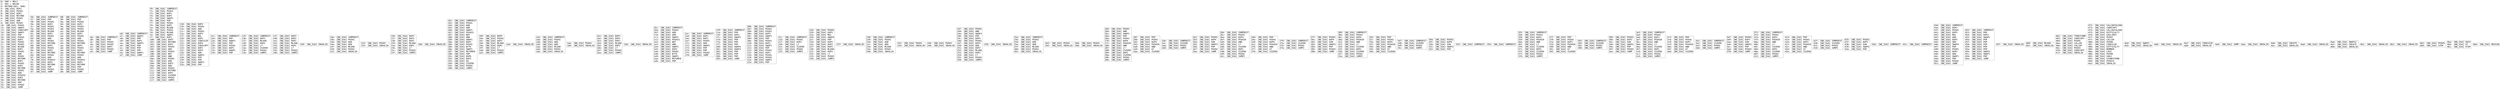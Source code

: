 digraph "graph.cfg.gv" {
	subgraph global {
		node [fontname=Courier fontsize=30.0 rank=same shape=box]
		block_0 [label="0: %00 = #0x1\l2: %01 = #0x40\l4: MSTORE(%01, %00)\l5: [NO_SSA] DUP1\l6: [NO_SSA] PUSH1\l8: [NO_SSA] DUP2\l9: [NO_SSA] MSTORE\la: [NO_SSA] PUSH1\lc: [NO_SSA] ADD\ld: [NO_SSA] PUSH2\l10: [NO_SSA] PUSH1\l12: [NO_SSA] SWAP2\l13: [NO_SSA] CODECOPY\l14: [NO_SSA] SWAP1\l15: [NO_SSA] POP\l16: [NO_SSA] PUSH2\l19: [NO_SSA] DUP2\l1a: [NO_SSA] PUSH1\l1c: [NO_SSA] PUSH1\l1e: [NO_SSA] MLOAD\l1f: [NO_SSA] DUP1\l20: [NO_SSA] PUSH1\l22: [NO_SSA] ADD\l23: [NO_SSA] PUSH1\l25: [NO_SSA] MSTORE\l26: [NO_SSA] DUP1\l27: [NO_SSA] PUSH1\l29: [NO_SSA] DUP2\l2a: [NO_SSA] MSTORE\l2b: [NO_SSA] PUSH1\l2d: [NO_SSA] ADD\l2e: [NO_SSA] PUSH32\l4f: [NO_SSA] DUP2\l50: [NO_SSA] MSTORE\l51: [NO_SSA] POP\l52: [NO_SSA] PUSH2\l55: [NO_SSA] JUMP\l"]
		block_56 [label="56: [NO_SSA] JUMPDEST\l57: [NO_SSA] POP\l58: [NO_SSA] PUSH2\l5b: [NO_SSA] DUP2\l5c: [NO_SSA] PUSH1\l5e: [NO_SSA] PUSH1\l60: [NO_SSA] MLOAD\l61: [NO_SSA] DUP1\l62: [NO_SSA] PUSH1\l64: [NO_SSA] ADD\l65: [NO_SSA] PUSH1\l67: [NO_SSA] MSTORE\l68: [NO_SSA] DUP1\l69: [NO_SSA] PUSH1\l6b: [NO_SSA] DUP2\l6c: [NO_SSA] MSTORE\l6d: [NO_SSA] PUSH1\l6f: [NO_SSA] ADD\l70: [NO_SSA] PUSH32\l91: [NO_SSA] DUP2\l92: [NO_SSA] MSTORE\l93: [NO_SSA] POP\l94: [NO_SSA] PUSH2\l97: [NO_SSA] JUMP\l"]
		block_98 [label="98: [NO_SSA] JUMPDEST\l99: [NO_SSA] POP\l9a: [NO_SSA] PUSH2\l9d: [NO_SSA] DUP2\l9e: [NO_SSA] PUSH1\la0: [NO_SSA] PUSH1\la2: [NO_SSA] MLOAD\la3: [NO_SSA] DUP1\la4: [NO_SSA] PUSH1\la6: [NO_SSA] ADD\la7: [NO_SSA] PUSH1\la9: [NO_SSA] MSTORE\laa: [NO_SSA] DUP1\lab: [NO_SSA] PUSH1\lad: [NO_SSA] DUP2\lae: [NO_SSA] MSTORE\laf: [NO_SSA] PUSH1\lb1: [NO_SSA] ADD\lb2: [NO_SSA] PUSH32\ld3: [NO_SSA] DUP2\ld4: [NO_SSA] MSTORE\ld5: [NO_SSA] POP\ld6: [NO_SSA] PUSH2\ld9: [NO_SSA] JUMP\l"]
		block_da [label="da: [NO_SSA] JUMPDEST\ldb: [NO_SSA] POP\ldc: [NO_SSA] PUSH1\lde: [NO_SSA] PUSH2\le1: [NO_SSA] DUP3\le2: [NO_SSA] PUSH2\le5: [NO_SSA] JUMP\l"]
		block_e6 [label="e6: [NO_SSA] JUMPDEST\le7: [NO_SSA] SWAP1\le8: [NO_SSA] POP\le9: [NO_SSA] DUP1\lea: [NO_SSA] SWAP3\leb: [NO_SSA] POP\lec: [NO_SSA] POP\led: [NO_SSA] POP\lee: [NO_SSA] SWAP1\lef: [NO_SSA] JUMP\l"]
		block_f0 [label="f0: [NO_SSA] JUMPDEST\lf1: [NO_SSA] PUSH1\lf3: [NO_SSA] DUP1\lf4: [NO_SSA] DUP5\lf5: [NO_SSA] SWAP1\lf6: [NO_SSA] POP\lf7: [NO_SSA] PUSH1\lf9: [NO_SSA] DUP2\lfa: [NO_SSA] MLOAD\lfb: [NO_SSA] PUSH1\lfd: [NO_SSA] MLOAD\lfe: [NO_SSA] SWAP1\lff: [NO_SSA] DUP1\l100: [NO_SSA] DUP3\l101: [NO_SSA] MSTORE\l102: [NO_SSA] DUP1\l103: [NO_SSA] PUSH1\l105: [NO_SSA] ADD\l106: [NO_SSA] PUSH1\l108: [NO_SSA] NOT\l109: [NO_SSA] AND\l10a: [NO_SSA] PUSH1\l10c: [NO_SSA] ADD\l10d: [NO_SSA] DUP3\l10e: [NO_SSA] ADD\l10f: [NO_SSA] PUSH1\l111: [NO_SSA] MSTORE\l112: [NO_SSA] DUP1\l113: [NO_SSA] ISZERO\l114: [NO_SSA] PUSH2\l117: [NO_SSA] JUMPI\l"]
		block_118 [label="118: [NO_SSA] DUP2\l119: [NO_SSA] PUSH1\l11b: [NO_SSA] ADD\l11c: [NO_SSA] PUSH1\l11e: [NO_SSA] DUP3\l11f: [NO_SSA] MUL\l120: [NO_SSA] DUP1\l121: [NO_SSA] CODESIZE\l122: [NO_SSA] DUP4\l123: [NO_SSA] CODECOPY\l124: [NO_SSA] DUP1\l125: [NO_SSA] DUP3\l126: [NO_SSA] ADD\l127: [NO_SSA] SWAP2\l128: [NO_SSA] POP\l129: [NO_SSA] POP\l12a: [NO_SSA] SWAP1\l12b: [NO_SSA] POP\l"]
		block_12c [label="12c: [NO_SSA] JUMPDEST\l12d: [NO_SSA] POP\l12e: [NO_SSA] SWAP1\l12f: [NO_SSA] POP\l130: [NO_SSA] PUSH1\l132: [NO_SSA] DUP1\l133: [NO_SSA] SWAP1\l134: [NO_SSA] POP\l"]
		block_135 [label="135: [NO_SSA] JUMPDEST\l136: [NO_SSA] DUP3\l137: [NO_SSA] MLOAD\l138: [NO_SSA] DUP2\l139: [NO_SSA] LT\l13a: [NO_SSA] ISZERO\l13b: [NO_SSA] PUSH2\l13e: [NO_SSA] JUMPI\l"]
		block_13f [label="13f: [NO_SSA] DUP3\l140: [NO_SSA] DUP2\l141: [NO_SSA] DUP2\l142: [NO_SSA] MLOAD\l143: [NO_SSA] DUP2\l144: [NO_SSA] LT\l145: [NO_SSA] PUSH2\l148: [NO_SSA] JUMPI\l"]
		block_149 [label="149: [NO_SSA] INVALID\l"]
		block_14a [label="14a: [NO_SSA] JUMPDEST\l14b: [NO_SSA] PUSH1\l14d: [NO_SSA] ADD\l14e: [NO_SSA] ADD\l14f: [NO_SSA] MLOAD\l150: [NO_SSA] PUSH1\l152: [NO_SSA] INVALID\l"]
		block_153 [label="153: [NO_SSA] PUSH1\l155: [NO_SSA] INVALID\l"]
		block_156 [label="156: [NO_SSA] DUP3\l157: [NO_SSA] DUP3\l158: [NO_SSA] DUP2\l159: [NO_SSA] MLOAD\l15a: [NO_SSA] DUP2\l15b: [NO_SSA] LT\l15c: [NO_SSA] PUSH2\l15f: [NO_SSA] JUMPI\l"]
		block_160 [label="160: [NO_SSA] INVALID\l"]
		block_161 [label="161: [NO_SSA] JUMPDEST\l162: [NO_SSA] PUSH1\l164: [NO_SSA] ADD\l165: [NO_SSA] ADD\l166: [NO_SSA] SWAP1\l167: [NO_SSA] PUSH31\l187: [NO_SSA] NOT\l188: [NO_SSA] AND\l189: [NO_SSA] SWAP1\l18a: [NO_SSA] DUP2\l18b: [NO_SSA] PUSH1\l18d: [NO_SSA] BYTE\l18e: [NO_SSA] SWAP1\l18f: [NO_SSA] MSTORE8\l190: [NO_SSA] POP\l191: [NO_SSA] DUP6\l192: [NO_SSA] DUP2\l193: [NO_SSA] EQ\l194: [NO_SSA] ISZERO\l195: [NO_SSA] PUSH2\l198: [NO_SSA] JUMPI\l"]
		block_199 [label="199: [NO_SSA] DUP5\l19a: [NO_SSA] PUSH1\l19c: [NO_SSA] DUP2\l19d: [NO_SSA] MLOAD\l19e: [NO_SSA] DUP2\l19f: [NO_SSA] LT\l1a0: [NO_SSA] PUSH2\l1a3: [NO_SSA] JUMPI\l"]
		block_1a4 [label="1a4: [NO_SSA] INVALID\l"]
		block_1a5 [label="1a5: [NO_SSA] JUMPDEST\l1a6: [NO_SSA] PUSH1\l1a8: [NO_SSA] ADD\l1a9: [NO_SSA] ADD\l1aa: [NO_SSA] MLOAD\l1ab: [NO_SSA] PUSH1\l1ad: [NO_SSA] INVALID\l"]
		block_1ae [label="1ae: [NO_SSA] PUSH1\l1b0: [NO_SSA] INVALID\l"]
		block_1b1 [label="1b1: [NO_SSA] DUP3\l1b2: [NO_SSA] DUP3\l1b3: [NO_SSA] DUP2\l1b4: [NO_SSA] MLOAD\l1b5: [NO_SSA] DUP2\l1b6: [NO_SSA] LT\l1b7: [NO_SSA] PUSH2\l1ba: [NO_SSA] JUMPI\l"]
		block_1bb [label="1bb: [NO_SSA] INVALID\l"]
		block_1bc [label="1bc: [NO_SSA] JUMPDEST\l1bd: [NO_SSA] PUSH1\l1bf: [NO_SSA] ADD\l1c0: [NO_SSA] ADD\l1c1: [NO_SSA] SWAP1\l1c2: [NO_SSA] PUSH31\l1e2: [NO_SSA] NOT\l1e3: [NO_SSA] AND\l1e4: [NO_SSA] SWAP1\l1e5: [NO_SSA] DUP2\l1e6: [NO_SSA] PUSH1\l1e8: [NO_SSA] BYTE\l1e9: [NO_SSA] SWAP1\l1ea: [NO_SSA] MSTORE8\l1eb: [NO_SSA] POP\l"]
		block_1ec [label="1ec: [NO_SSA] JUMPDEST\l1ed: [NO_SSA] DUP1\l1ee: [NO_SSA] DUP1\l1ef: [NO_SSA] PUSH1\l1f1: [NO_SSA] ADD\l1f2: [NO_SSA] SWAP2\l1f3: [NO_SSA] POP\l1f4: [NO_SSA] POP\l1f5: [NO_SSA] PUSH2\l1f8: [NO_SSA] JUMP\l"]
		block_1f9 [label="1f9: [NO_SSA] JUMPDEST\l1fa: [NO_SSA] POP\l1fb: [NO_SSA] DUP1\l1fc: [NO_SSA] SWAP3\l1fd: [NO_SSA] POP\l1fe: [NO_SSA] POP\l1ff: [NO_SSA] POP\l200: [NO_SSA] SWAP4\l201: [NO_SSA] SWAP3\l202: [NO_SSA] POP\l203: [NO_SSA] POP\l204: [NO_SSA] POP\l205: [NO_SSA] JUMP\l"]
		block_206 [label="206: [NO_SSA] JUMPDEST\l207: [NO_SSA] PUSH1\l209: [NO_SSA] PUSH1\l20b: [NO_SSA] DUP3\l20c: [NO_SSA] SWAP1\l20d: [NO_SSA] POP\l20e: [NO_SSA] PUSH1\l210: [NO_SSA] DUP1\l211: [NO_SSA] SWAP1\l212: [NO_SSA] POP\l213: [NO_SSA] PUSH1\l215: [NO_SSA] DUP1\l216: [NO_SSA] PUSH1\l218: [NO_SSA] PUSH1\l21a: [NO_SSA] SWAP1\l21b: [NO_SSA] POP\l"]
		block_21c [label="21c: [NO_SSA] JUMPDEST\l21d: [NO_SSA] PUSH1\l21f: [NO_SSA] DUP2\l220: [NO_SSA] LT\l221: [NO_SSA] ISZERO\l222: [NO_SSA] PUSH2\l225: [NO_SSA] JUMPI\l"]
		block_226 [label="226: [NO_SSA] PUSH2\l229: [NO_SSA] DUP5\l22a: [NO_SSA] MUL\l22b: [NO_SSA] SWAP4\l22c: [NO_SSA] POP\l22d: [NO_SSA] DUP5\l22e: [NO_SSA] DUP2\l22f: [NO_SSA] DUP2\l230: [NO_SSA] MLOAD\l231: [NO_SSA] DUP2\l232: [NO_SSA] LT\l233: [NO_SSA] PUSH2\l236: [NO_SSA] JUMPI\l"]
		block_237 [label="237: [NO_SSA] INVALID\l"]
		block_238 [label="238: [NO_SSA] JUMPDEST\l239: [NO_SSA] PUSH1\l23b: [NO_SSA] ADD\l23c: [NO_SSA] ADD\l23d: [NO_SSA] MLOAD\l23e: [NO_SSA] PUSH1\l240: [NO_SSA] INVALID\l"]
		block_241 [label="241: [NO_SSA] PUSH1\l243: [NO_SSA] INVALID\l"]
		block_244 [label="244: [NO_SSA] PUSH1\l246: [NO_SSA] INVALID\l"]
		block_247 [label="247: [NO_SSA] PUSH1\l249: [NO_SSA] AND\l24a: [NO_SSA] SWAP3\l24b: [NO_SSA] POP\l24c: [NO_SSA] DUP5\l24d: [NO_SSA] PUSH1\l24f: [NO_SSA] DUP3\l250: [NO_SSA] ADD\l251: [NO_SSA] DUP2\l252: [NO_SSA] MLOAD\l253: [NO_SSA] DUP2\l254: [NO_SSA] LT\l255: [NO_SSA] PUSH2\l258: [NO_SSA] JUMPI\l"]
		block_259 [label="259: [NO_SSA] INVALID\l"]
		block_25a [label="25a: [NO_SSA] JUMPDEST\l25b: [NO_SSA] PUSH1\l25d: [NO_SSA] ADD\l25e: [NO_SSA] ADD\l25f: [NO_SSA] MLOAD\l260: [NO_SSA] PUSH1\l262: [NO_SSA] INVALID\l"]
		block_263 [label="263: [NO_SSA] PUSH1\l265: [NO_SSA] INVALID\l"]
		block_266 [label="266: [NO_SSA] PUSH1\l268: [NO_SSA] INVALID\l"]
		block_269 [label="269: [NO_SSA] PUSH1\l26b: [NO_SSA] AND\l26c: [NO_SSA] SWAP2\l26d: [NO_SSA] POP\l26e: [NO_SSA] PUSH1\l270: [NO_SSA] DUP4\l271: [NO_SSA] PUSH20\l286: [NO_SSA] AND\l287: [NO_SSA] LT\l288: [NO_SSA] ISZERO\l289: [NO_SSA] DUP1\l28a: [NO_SSA] ISZERO\l28b: [NO_SSA] PUSH2\l28e: [NO_SSA] JUMPI\l"]
		block_28f [label="28f: [NO_SSA] POP\l290: [NO_SSA] PUSH1\l292: [NO_SSA] DUP4\l293: [NO_SSA] PUSH20\l2a8: [NO_SSA] AND\l2a9: [NO_SSA] GT\l2aa: [NO_SSA] ISZERO\l"]
		block_2ab [label="2ab: [NO_SSA] JUMPDEST\l2ac: [NO_SSA] ISZERO\l2ad: [NO_SSA] PUSH2\l2b0: [NO_SSA] JUMPI\l"]
		block_2b1 [label="2b1: [NO_SSA] PUSH1\l2b3: [NO_SSA] DUP4\l2b4: [NO_SSA] SUB\l2b5: [NO_SSA] SWAP3\l2b6: [NO_SSA] POP\l2b7: [NO_SSA] PUSH2\l2ba: [NO_SSA] JUMP\l"]
		block_2bb [label="2bb: [NO_SSA] JUMPDEST\l2bc: [NO_SSA] PUSH1\l2be: [NO_SSA] DUP4\l2bf: [NO_SSA] PUSH20\l2d4: [NO_SSA] AND\l2d5: [NO_SSA] LT\l2d6: [NO_SSA] ISZERO\l2d7: [NO_SSA] DUP1\l2d8: [NO_SSA] ISZERO\l2d9: [NO_SSA] PUSH2\l2dc: [NO_SSA] JUMPI\l"]
		block_2dd [label="2dd: [NO_SSA] POP\l2de: [NO_SSA] PUSH1\l2e0: [NO_SSA] DUP4\l2e1: [NO_SSA] PUSH20\l2f6: [NO_SSA] AND\l2f7: [NO_SSA] GT\l2f8: [NO_SSA] ISZERO\l"]
		block_2f9 [label="2f9: [NO_SSA] JUMPDEST\l2fa: [NO_SSA] ISZERO\l2fb: [NO_SSA] PUSH2\l2fe: [NO_SSA] JUMPI\l"]
		block_2ff [label="2ff: [NO_SSA] PUSH1\l301: [NO_SSA] DUP4\l302: [NO_SSA] SUB\l303: [NO_SSA] SWAP3\l304: [NO_SSA] POP\l305: [NO_SSA] PUSH2\l308: [NO_SSA] JUMP\l"]
		block_309 [label="309: [NO_SSA] JUMPDEST\l30a: [NO_SSA] PUSH1\l30c: [NO_SSA] DUP4\l30d: [NO_SSA] PUSH20\l322: [NO_SSA] AND\l323: [NO_SSA] LT\l324: [NO_SSA] ISZERO\l325: [NO_SSA] DUP1\l326: [NO_SSA] ISZERO\l327: [NO_SSA] PUSH2\l32a: [NO_SSA] JUMPI\l"]
		block_32b [label="32b: [NO_SSA] POP\l32c: [NO_SSA] PUSH1\l32e: [NO_SSA] DUP4\l32f: [NO_SSA] PUSH20\l344: [NO_SSA] AND\l345: [NO_SSA] GT\l346: [NO_SSA] ISZERO\l"]
		block_347 [label="347: [NO_SSA] JUMPDEST\l348: [NO_SSA] ISZERO\l349: [NO_SSA] PUSH2\l34c: [NO_SSA] JUMPI\l"]
		block_34d [label="34d: [NO_SSA] PUSH1\l34f: [NO_SSA] DUP4\l350: [NO_SSA] SUB\l351: [NO_SSA] SWAP3\l352: [NO_SSA] POP\l"]
		block_353 [label="353: [NO_SSA] JUMPDEST\l"]
		block_354 [label="354: [NO_SSA] JUMPDEST\l"]
		block_355 [label="355: [NO_SSA] JUMPDEST\l356: [NO_SSA] PUSH1\l358: [NO_SSA] DUP3\l359: [NO_SSA] PUSH20\l36e: [NO_SSA] AND\l36f: [NO_SSA] LT\l370: [NO_SSA] ISZERO\l371: [NO_SSA] DUP1\l372: [NO_SSA] ISZERO\l373: [NO_SSA] PUSH2\l376: [NO_SSA] JUMPI\l"]
		block_377 [label="377: [NO_SSA] POP\l378: [NO_SSA] PUSH1\l37a: [NO_SSA] DUP3\l37b: [NO_SSA] PUSH20\l390: [NO_SSA] AND\l391: [NO_SSA] GT\l392: [NO_SSA] ISZERO\l"]
		block_393 [label="393: [NO_SSA] JUMPDEST\l394: [NO_SSA] ISZERO\l395: [NO_SSA] PUSH2\l398: [NO_SSA] JUMPI\l"]
		block_399 [label="399: [NO_SSA] PUSH1\l39b: [NO_SSA] DUP3\l39c: [NO_SSA] SUB\l39d: [NO_SSA] SWAP2\l39e: [NO_SSA] POP\l39f: [NO_SSA] PUSH2\l3a2: [NO_SSA] JUMP\l"]
		block_3a3 [label="3a3: [NO_SSA] JUMPDEST\l3a4: [NO_SSA] PUSH1\l3a6: [NO_SSA] DUP3\l3a7: [NO_SSA] PUSH20\l3bc: [NO_SSA] AND\l3bd: [NO_SSA] LT\l3be: [NO_SSA] ISZERO\l3bf: [NO_SSA] DUP1\l3c0: [NO_SSA] ISZERO\l3c1: [NO_SSA] PUSH2\l3c4: [NO_SSA] JUMPI\l"]
		block_3c5 [label="3c5: [NO_SSA] POP\l3c6: [NO_SSA] PUSH1\l3c8: [NO_SSA] DUP3\l3c9: [NO_SSA] PUSH20\l3de: [NO_SSA] AND\l3df: [NO_SSA] GT\l3e0: [NO_SSA] ISZERO\l"]
		block_3e1 [label="3e1: [NO_SSA] JUMPDEST\l3e2: [NO_SSA] ISZERO\l3e3: [NO_SSA] PUSH2\l3e6: [NO_SSA] JUMPI\l"]
		block_3e7 [label="3e7: [NO_SSA] PUSH1\l3e9: [NO_SSA] DUP3\l3ea: [NO_SSA] SUB\l3eb: [NO_SSA] SWAP2\l3ec: [NO_SSA] POP\l3ed: [NO_SSA] PUSH2\l3f0: [NO_SSA] JUMP\l"]
		block_3f1 [label="3f1: [NO_SSA] JUMPDEST\l3f2: [NO_SSA] PUSH1\l3f4: [NO_SSA] DUP3\l3f5: [NO_SSA] PUSH20\l40a: [NO_SSA] AND\l40b: [NO_SSA] LT\l40c: [NO_SSA] ISZERO\l40d: [NO_SSA] DUP1\l40e: [NO_SSA] ISZERO\l40f: [NO_SSA] PUSH2\l412: [NO_SSA] JUMPI\l"]
		block_413 [label="413: [NO_SSA] POP\l414: [NO_SSA] PUSH1\l416: [NO_SSA] DUP3\l417: [NO_SSA] PUSH20\l42c: [NO_SSA] AND\l42d: [NO_SSA] GT\l42e: [NO_SSA] ISZERO\l"]
		block_42f [label="42f: [NO_SSA] JUMPDEST\l430: [NO_SSA] ISZERO\l431: [NO_SSA] PUSH2\l434: [NO_SSA] JUMPI\l"]
		block_435 [label="435: [NO_SSA] PUSH1\l437: [NO_SSA] DUP3\l438: [NO_SSA] SUB\l439: [NO_SSA] SWAP2\l43a: [NO_SSA] POP\l"]
		block_43b [label="43b: [NO_SSA] JUMPDEST\l"]
		block_43c [label="43c: [NO_SSA] JUMPDEST\l"]
		block_43d [label="43d: [NO_SSA] JUMPDEST\l43e: [NO_SSA] DUP2\l43f: [NO_SSA] PUSH1\l441: [NO_SSA] DUP5\l442: [NO_SSA] MUL\l443: [NO_SSA] ADD\l444: [NO_SSA] DUP5\l445: [NO_SSA] ADD\l446: [NO_SSA] SWAP4\l447: [NO_SSA] POP\l448: [NO_SSA] PUSH1\l44a: [NO_SSA] DUP2\l44b: [NO_SSA] ADD\l44c: [NO_SSA] SWAP1\l44d: [NO_SSA] POP\l44e: [NO_SSA] PUSH2\l451: [NO_SSA] JUMP\l"]
		block_452 [label="452: [NO_SSA] JUMPDEST\l453: [NO_SSA] POP\l454: [NO_SSA] DUP3\l455: [NO_SSA] SWAP5\l456: [NO_SSA] POP\l457: [NO_SSA] POP\l458: [NO_SSA] POP\l459: [NO_SSA] POP\l45a: [NO_SSA] POP\l45b: [NO_SSA] SWAP2\l45c: [NO_SSA] SWAP1\l45d: [NO_SSA] POP\l45e: [NO_SSA] JUMP\l"]
		block_45f [label="45f: [NO_SSA] INVALID\l"]
		block_460 [label="460: [NO_SSA] MLOAD\l461: [NO_SSA] INVALID\l"]
		block_462 [label="462: [NO_SSA] TIMESTAMP\l463: [NO_SSA] CODECOPY\l464: [NO_SSA] PUSH5\l46a: [NO_SSA] CALLER\l46b: [NO_SSA] CALLER\l46c: [NO_SSA] PUSH3\l470: [NO_SSA] CODECOPY\l471: [NO_SSA] INVALID\l"]
		block_472 [label="472: [NO_SSA] CALLDATALOAD\l473: [NO_SSA] CODECOPY\l474: [NO_SSA] CALLDATALOAD\l475: [NO_SSA] DIFFICULTY\l476: [NO_SSA] GASLIMIT\l477: [NO_SSA] PUSH7\l47f: [NO_SSA] CALLER\l480: [NO_SSA] PUSH6\l487: [NO_SSA] CODESIZE\l488: [NO_SSA] DIFFICULTY\l489: [NO_SSA] NUMBER\l48a: [NO_SSA] LOG2\l48b: [NO_SSA] PUSH6\l492: [NO_SSA] SHA3\l493: [NO_SSA] SIGNEXTEND\l494: [NO_SSA] PUSH14\l4a3: [NO_SSA] INVALID\l"]
		block_4a4 [label="4a4: [NO_SSA] SWAP3\l4a5: [NO_SSA] INVALID\l"]
		block_4a6 [label="4a6: [NO_SSA] INVALID\l"]
		block_4a7 [label="4a7: [NO_SSA] CODESIZE\l4a8: [NO_SSA] INVALID\l"]
		block_4a9 [label="4a9: [NO_SSA] JUMP\l"]
		block_4aa [label="4aa: [NO_SSA] INVALID\l"]
		block_4ab [label="4ab: [NO_SSA] CREATE\l4ac: [NO_SSA] INVALID\l"]
		block_4ad [label="4ad: [NO_SSA] INVALID\l"]
		block_4ae [label="4ae: [NO_SSA] SWAP12\l4af: [NO_SSA] CREATE\l4b0: [NO_SSA] INVALID\l"]
		block_4b1 [label="4b1: [NO_SSA] INVALID\l"]
		block_4b2 [label="4b2: [NO_SSA] INVALID\l"]
		block_4b3 [label="4b3: [NO_SSA] PUSH5\l4b9: [NO_SSA] STOP\l"]
		block_4ba [label="4ba: [NO_SSA] SDIV\l4bb: [NO_SSA] GT\l4bc: [NO_SSA] STOP\l"]
		block_4bd [label="4bd: [NO_SSA] ORIGIN\l"]
	}
}
